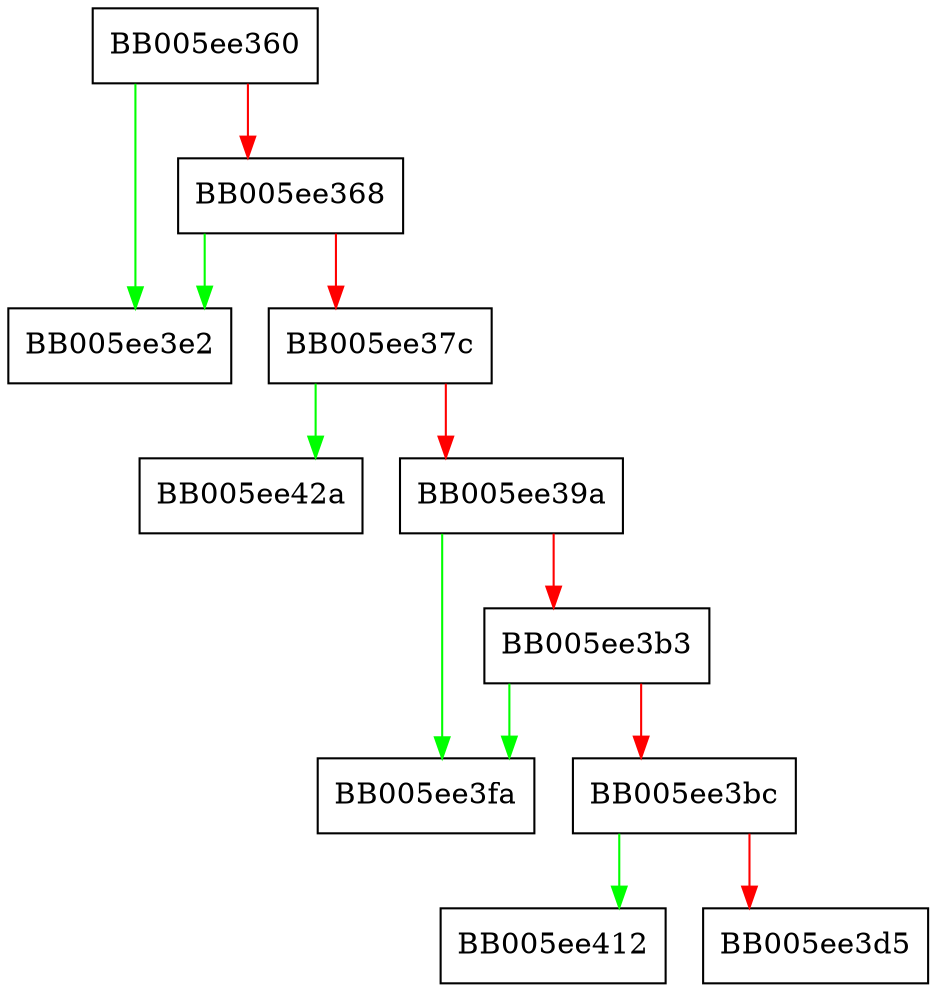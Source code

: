 digraph sh_setbit {
  node [shape="box"];
  graph [splines=ortho];
  BB005ee360 -> BB005ee3e2 [color="green"];
  BB005ee360 -> BB005ee368 [color="red"];
  BB005ee368 -> BB005ee3e2 [color="green"];
  BB005ee368 -> BB005ee37c [color="red"];
  BB005ee37c -> BB005ee42a [color="green"];
  BB005ee37c -> BB005ee39a [color="red"];
  BB005ee39a -> BB005ee3fa [color="green"];
  BB005ee39a -> BB005ee3b3 [color="red"];
  BB005ee3b3 -> BB005ee3fa [color="green"];
  BB005ee3b3 -> BB005ee3bc [color="red"];
  BB005ee3bc -> BB005ee412 [color="green"];
  BB005ee3bc -> BB005ee3d5 [color="red"];
}